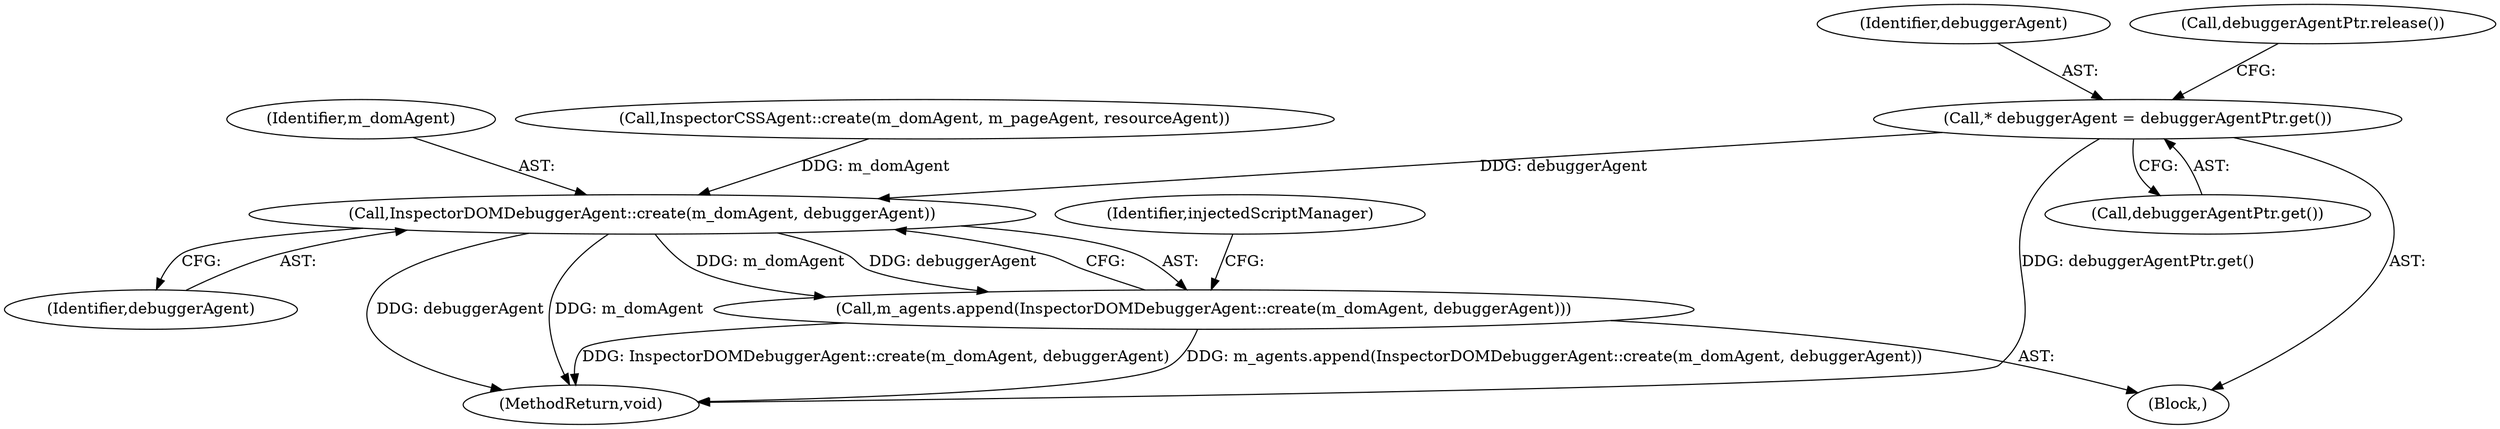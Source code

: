 digraph "0_Chrome_4c39b8e5670c4a0f2bb06008502ebb0c4fe322e0@pointer" {
"1000143" [label="(Call,* debuggerAgent = debuggerAgentPtr.get())"];
"1000149" [label="(Call,InspectorDOMDebuggerAgent::create(m_domAgent, debuggerAgent))"];
"1000148" [label="(Call,m_agents.append(InspectorDOMDebuggerAgent::create(m_domAgent, debuggerAgent)))"];
"1000144" [label="(Identifier,debuggerAgent)"];
"1000148" [label="(Call,m_agents.append(InspectorDOMDebuggerAgent::create(m_domAgent, debuggerAgent)))"];
"1000147" [label="(Call,debuggerAgentPtr.release())"];
"1000149" [label="(Call,InspectorDOMDebuggerAgent::create(m_domAgent, debuggerAgent))"];
"1000150" [label="(Identifier,m_domAgent)"];
"1000154" [label="(Identifier,injectedScriptManager)"];
"1000167" [label="(MethodReturn,void)"];
"1000124" [label="(Call,InspectorCSSAgent::create(m_domAgent, m_pageAgent, resourceAgent))"];
"1000101" [label="(Block,)"];
"1000143" [label="(Call,* debuggerAgent = debuggerAgentPtr.get())"];
"1000145" [label="(Call,debuggerAgentPtr.get())"];
"1000151" [label="(Identifier,debuggerAgent)"];
"1000143" -> "1000101"  [label="AST: "];
"1000143" -> "1000145"  [label="CFG: "];
"1000144" -> "1000143"  [label="AST: "];
"1000145" -> "1000143"  [label="AST: "];
"1000147" -> "1000143"  [label="CFG: "];
"1000143" -> "1000167"  [label="DDG: debuggerAgentPtr.get()"];
"1000143" -> "1000149"  [label="DDG: debuggerAgent"];
"1000149" -> "1000148"  [label="AST: "];
"1000149" -> "1000151"  [label="CFG: "];
"1000150" -> "1000149"  [label="AST: "];
"1000151" -> "1000149"  [label="AST: "];
"1000148" -> "1000149"  [label="CFG: "];
"1000149" -> "1000167"  [label="DDG: m_domAgent"];
"1000149" -> "1000167"  [label="DDG: debuggerAgent"];
"1000149" -> "1000148"  [label="DDG: m_domAgent"];
"1000149" -> "1000148"  [label="DDG: debuggerAgent"];
"1000124" -> "1000149"  [label="DDG: m_domAgent"];
"1000148" -> "1000101"  [label="AST: "];
"1000154" -> "1000148"  [label="CFG: "];
"1000148" -> "1000167"  [label="DDG: InspectorDOMDebuggerAgent::create(m_domAgent, debuggerAgent)"];
"1000148" -> "1000167"  [label="DDG: m_agents.append(InspectorDOMDebuggerAgent::create(m_domAgent, debuggerAgent))"];
}
